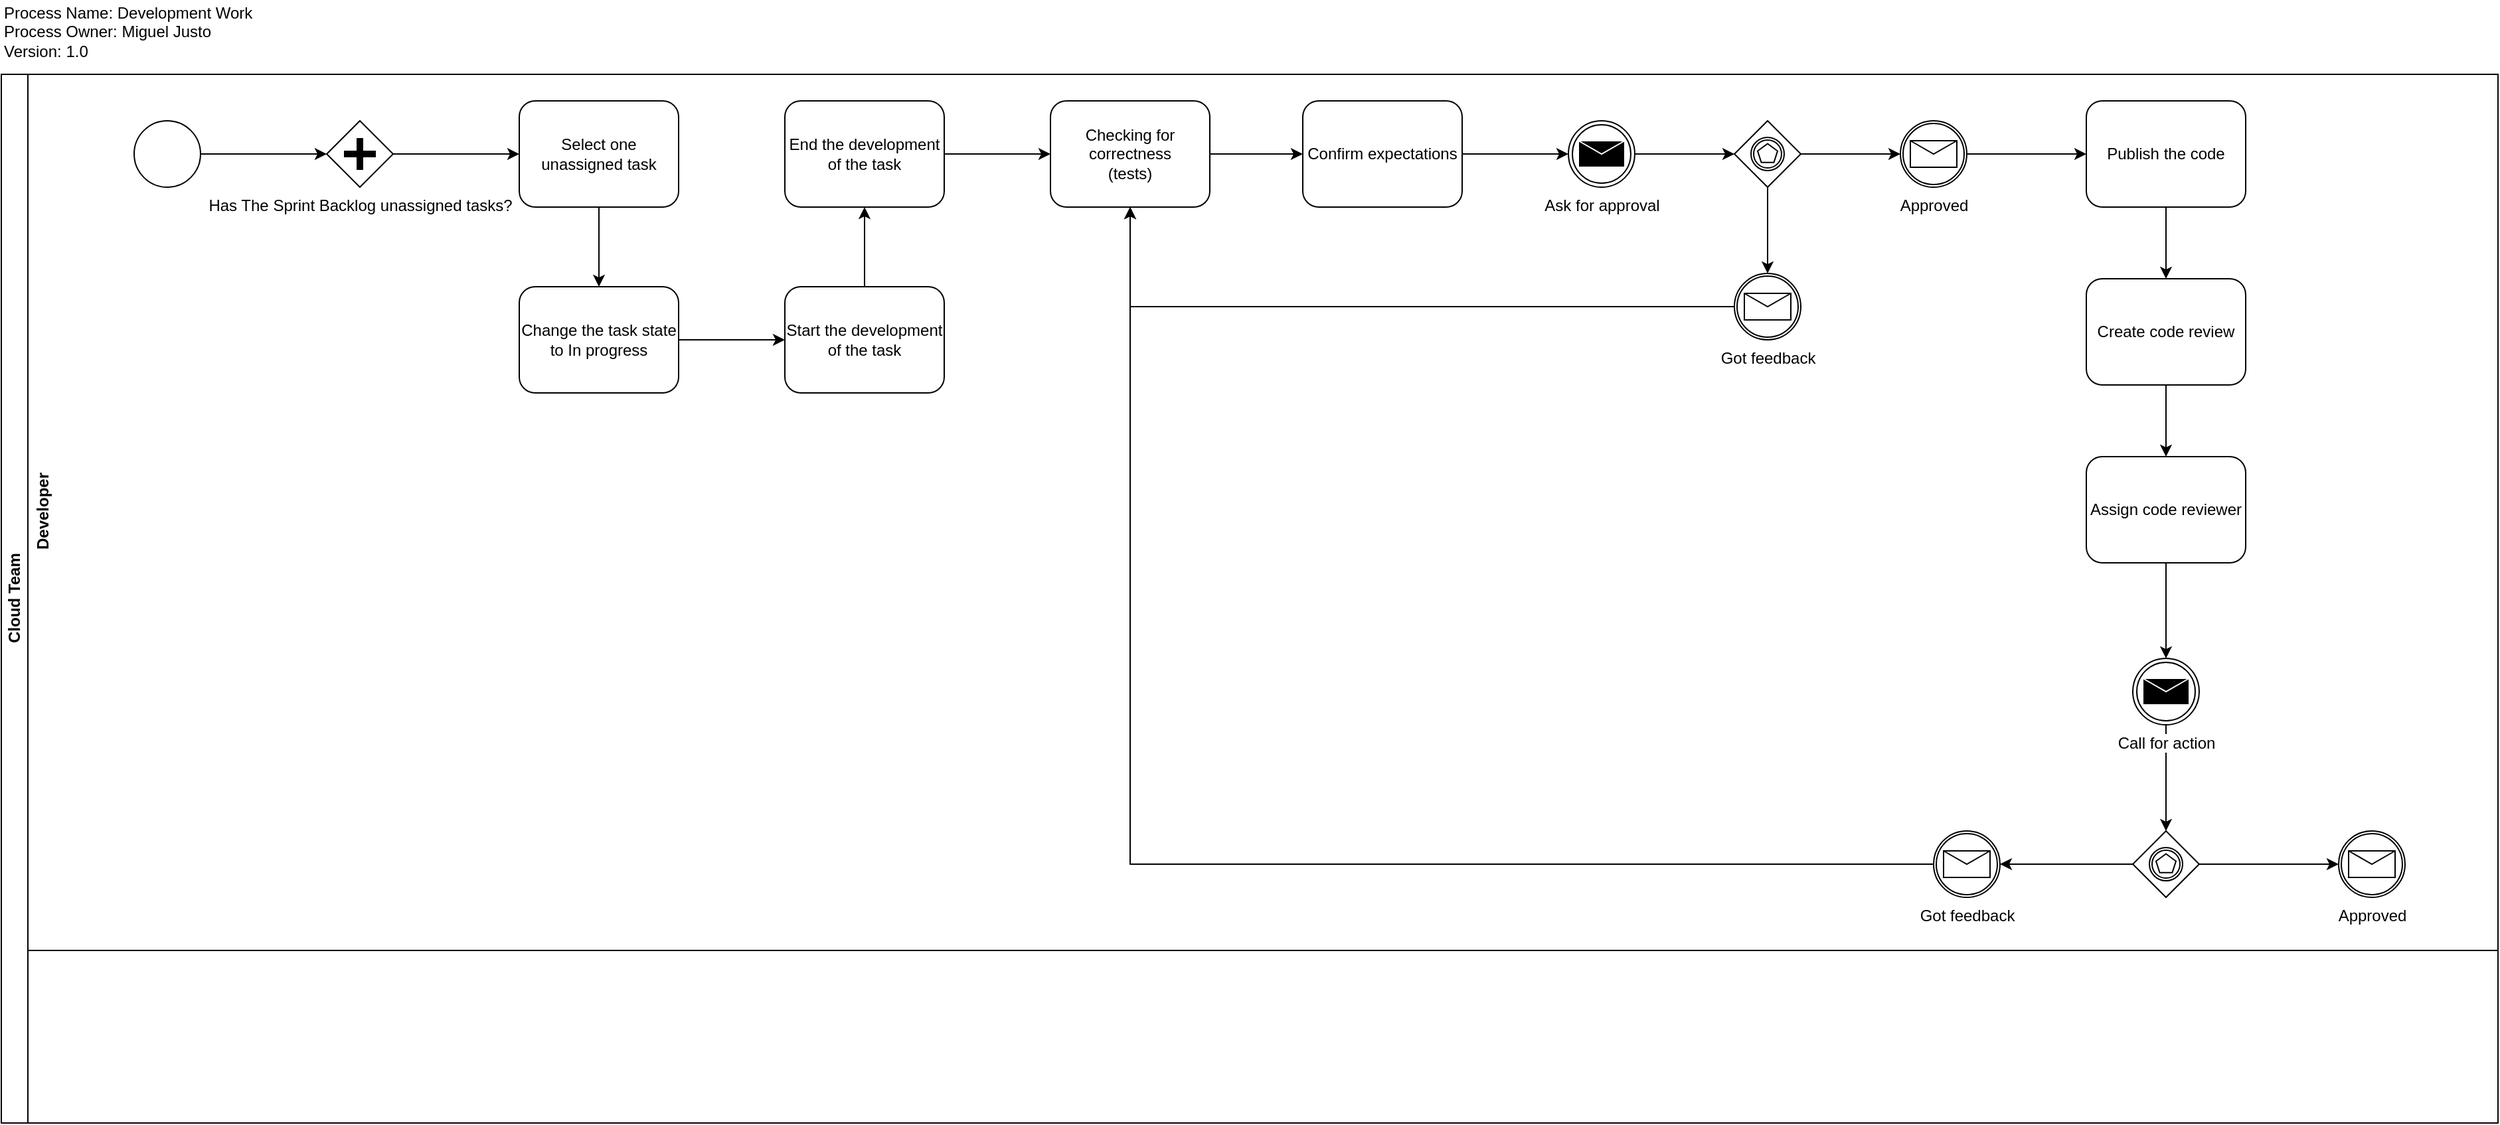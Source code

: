 <mxfile version="10.6.7" type="github"><diagram id="DSqP6H8u0GaW-YJqR6te" name="Page-1"><mxGraphModel dx="3127" dy="2239" grid="1" gridSize="10" guides="1" tooltips="1" connect="1" arrows="1" fold="1" page="1" pageScale="1" pageWidth="850" pageHeight="1100" math="0" shadow="0"><root><mxCell id="0"/><mxCell id="1" parent="0"/><mxCell id="5XJA-QkHlfvKg4zll7dO-1" value="Cloud Team" style="swimlane;html=1;horizontal=0;startSize=20;" vertex="1" parent="1"><mxGeometry x="-100" y="-360" width="1880" height="790" as="geometry"/></mxCell><mxCell id="5XJA-QkHlfvKg4zll7dO-2" value="Developer" style="swimlane;html=1;horizontal=0;swimlaneLine=0;" vertex="1" parent="5XJA-QkHlfvKg4zll7dO-1"><mxGeometry x="20" width="1860" height="660" as="geometry"/></mxCell><mxCell id="5XJA-QkHlfvKg4zll7dO-7" style="edgeStyle=orthogonalEdgeStyle;rounded=0;orthogonalLoop=1;jettySize=auto;html=1;exitX=1;exitY=0.5;exitDx=0;exitDy=0;entryX=0;entryY=0.5;entryDx=0;entryDy=0;" edge="1" parent="5XJA-QkHlfvKg4zll7dO-2" source="5XJA-QkHlfvKg4zll7dO-4" target="5XJA-QkHlfvKg4zll7dO-5"><mxGeometry relative="1" as="geometry"/></mxCell><mxCell id="5XJA-QkHlfvKg4zll7dO-4" value="" style="shape=mxgraph.bpmn.shape;html=1;verticalLabelPosition=bottom;labelBackgroundColor=#ffffff;verticalAlign=top;align=center;perimeter=ellipsePerimeter;outlineConnect=0;outline=standard;symbol=general;" vertex="1" parent="5XJA-QkHlfvKg4zll7dO-2"><mxGeometry x="80" y="35" width="50" height="50" as="geometry"/></mxCell><mxCell id="5XJA-QkHlfvKg4zll7dO-8" style="edgeStyle=orthogonalEdgeStyle;rounded=0;orthogonalLoop=1;jettySize=auto;html=1;exitX=1;exitY=0.5;exitDx=0;exitDy=0;entryX=0;entryY=0.5;entryDx=0;entryDy=0;" edge="1" parent="5XJA-QkHlfvKg4zll7dO-2" source="5XJA-QkHlfvKg4zll7dO-5" target="5XJA-QkHlfvKg4zll7dO-6"><mxGeometry relative="1" as="geometry"/></mxCell><mxCell id="5XJA-QkHlfvKg4zll7dO-5" value="Has The Sprint Backlog unassigned tasks?" style="shape=mxgraph.bpmn.shape;html=1;verticalLabelPosition=bottom;labelBackgroundColor=#ffffff;verticalAlign=top;align=center;perimeter=rhombusPerimeter;background=gateway;outlineConnect=0;outline=none;symbol=parallelGw;" vertex="1" parent="5XJA-QkHlfvKg4zll7dO-2"><mxGeometry x="225" y="35" width="50" height="50" as="geometry"/></mxCell><mxCell id="5XJA-QkHlfvKg4zll7dO-32" style="edgeStyle=orthogonalEdgeStyle;rounded=0;orthogonalLoop=1;jettySize=auto;html=1;exitX=0.5;exitY=1;exitDx=0;exitDy=0;entryX=0.5;entryY=0;entryDx=0;entryDy=0;" edge="1" parent="5XJA-QkHlfvKg4zll7dO-2" source="5XJA-QkHlfvKg4zll7dO-6" target="5XJA-QkHlfvKg4zll7dO-10"><mxGeometry relative="1" as="geometry"/></mxCell><mxCell id="5XJA-QkHlfvKg4zll7dO-6" value="Select one unassigned task" style="shape=ext;rounded=1;html=1;whiteSpace=wrap;" vertex="1" parent="5XJA-QkHlfvKg4zll7dO-2"><mxGeometry x="370" y="20" width="120" height="80" as="geometry"/></mxCell><mxCell id="5XJA-QkHlfvKg4zll7dO-13" style="edgeStyle=orthogonalEdgeStyle;rounded=0;orthogonalLoop=1;jettySize=auto;html=1;exitX=1;exitY=0.5;exitDx=0;exitDy=0;entryX=0;entryY=0.5;entryDx=0;entryDy=0;" edge="1" parent="5XJA-QkHlfvKg4zll7dO-2" source="5XJA-QkHlfvKg4zll7dO-10" target="5XJA-QkHlfvKg4zll7dO-12"><mxGeometry relative="1" as="geometry"/></mxCell><mxCell id="5XJA-QkHlfvKg4zll7dO-10" value="Change the task state to In progress" style="shape=ext;rounded=1;html=1;whiteSpace=wrap;" vertex="1" parent="5XJA-QkHlfvKg4zll7dO-2"><mxGeometry x="370" y="160" width="120" height="80" as="geometry"/></mxCell><mxCell id="5XJA-QkHlfvKg4zll7dO-33" style="edgeStyle=orthogonalEdgeStyle;rounded=0;orthogonalLoop=1;jettySize=auto;html=1;exitX=0.5;exitY=0;exitDx=0;exitDy=0;entryX=0.5;entryY=1;entryDx=0;entryDy=0;" edge="1" parent="5XJA-QkHlfvKg4zll7dO-2" source="5XJA-QkHlfvKg4zll7dO-12" target="5XJA-QkHlfvKg4zll7dO-14"><mxGeometry relative="1" as="geometry"/></mxCell><mxCell id="5XJA-QkHlfvKg4zll7dO-12" value="Start the development of the task" style="shape=ext;rounded=1;html=1;whiteSpace=wrap;" vertex="1" parent="5XJA-QkHlfvKg4zll7dO-2"><mxGeometry x="570" y="160" width="120" height="80" as="geometry"/></mxCell><mxCell id="5XJA-QkHlfvKg4zll7dO-17" style="edgeStyle=orthogonalEdgeStyle;rounded=0;orthogonalLoop=1;jettySize=auto;html=1;exitX=1;exitY=0.5;exitDx=0;exitDy=0;entryX=0;entryY=0.5;entryDx=0;entryDy=0;" edge="1" parent="5XJA-QkHlfvKg4zll7dO-2" source="5XJA-QkHlfvKg4zll7dO-14" target="5XJA-QkHlfvKg4zll7dO-16"><mxGeometry relative="1" as="geometry"/></mxCell><mxCell id="5XJA-QkHlfvKg4zll7dO-14" value="End the development of the task" style="shape=ext;rounded=1;html=1;whiteSpace=wrap;" vertex="1" parent="5XJA-QkHlfvKg4zll7dO-2"><mxGeometry x="570" y="20" width="120" height="80" as="geometry"/></mxCell><mxCell id="5XJA-QkHlfvKg4zll7dO-19" style="edgeStyle=orthogonalEdgeStyle;rounded=0;orthogonalLoop=1;jettySize=auto;html=1;exitX=1;exitY=0.5;exitDx=0;exitDy=0;entryX=0;entryY=0.5;entryDx=0;entryDy=0;" edge="1" parent="5XJA-QkHlfvKg4zll7dO-2" source="5XJA-QkHlfvKg4zll7dO-16" target="5XJA-QkHlfvKg4zll7dO-18"><mxGeometry relative="1" as="geometry"/></mxCell><mxCell id="5XJA-QkHlfvKg4zll7dO-16" value="Checking for correctness&lt;br&gt;(tests)&lt;br&gt;" style="shape=ext;rounded=1;html=1;whiteSpace=wrap;" vertex="1" parent="5XJA-QkHlfvKg4zll7dO-2"><mxGeometry x="770" y="20" width="120" height="80" as="geometry"/></mxCell><mxCell id="5XJA-QkHlfvKg4zll7dO-21" style="edgeStyle=orthogonalEdgeStyle;rounded=0;orthogonalLoop=1;jettySize=auto;html=1;exitX=1;exitY=0.5;exitDx=0;exitDy=0;entryX=0;entryY=0.5;entryDx=0;entryDy=0;" edge="1" parent="5XJA-QkHlfvKg4zll7dO-2" source="5XJA-QkHlfvKg4zll7dO-18" target="5XJA-QkHlfvKg4zll7dO-20"><mxGeometry relative="1" as="geometry"/></mxCell><mxCell id="5XJA-QkHlfvKg4zll7dO-18" value="Confirm expectations" style="shape=ext;rounded=1;html=1;whiteSpace=wrap;" vertex="1" parent="5XJA-QkHlfvKg4zll7dO-2"><mxGeometry x="960" y="20" width="120" height="80" as="geometry"/></mxCell><mxCell id="5XJA-QkHlfvKg4zll7dO-23" style="edgeStyle=orthogonalEdgeStyle;rounded=0;orthogonalLoop=1;jettySize=auto;html=1;exitX=1;exitY=0.5;exitDx=0;exitDy=0;entryX=0;entryY=0.5;entryDx=0;entryDy=0;" edge="1" parent="5XJA-QkHlfvKg4zll7dO-2" source="5XJA-QkHlfvKg4zll7dO-20" target="5XJA-QkHlfvKg4zll7dO-22"><mxGeometry relative="1" as="geometry"/></mxCell><mxCell id="5XJA-QkHlfvKg4zll7dO-20" value="Ask for approval" style="shape=mxgraph.bpmn.shape;html=1;verticalLabelPosition=bottom;labelBackgroundColor=#ffffff;verticalAlign=top;align=center;perimeter=ellipsePerimeter;outlineConnect=0;outline=throwing;symbol=message;" vertex="1" parent="5XJA-QkHlfvKg4zll7dO-2"><mxGeometry x="1160" y="35" width="50" height="50" as="geometry"/></mxCell><mxCell id="5XJA-QkHlfvKg4zll7dO-28" style="edgeStyle=orthogonalEdgeStyle;rounded=0;orthogonalLoop=1;jettySize=auto;html=1;exitX=1;exitY=0.5;exitDx=0;exitDy=0;entryX=0;entryY=0.5;entryDx=0;entryDy=0;" edge="1" parent="5XJA-QkHlfvKg4zll7dO-2" source="5XJA-QkHlfvKg4zll7dO-22" target="5XJA-QkHlfvKg4zll7dO-27"><mxGeometry relative="1" as="geometry"/></mxCell><mxCell id="5XJA-QkHlfvKg4zll7dO-30" style="edgeStyle=orthogonalEdgeStyle;rounded=0;orthogonalLoop=1;jettySize=auto;html=1;exitX=0.5;exitY=1;exitDx=0;exitDy=0;entryX=0.5;entryY=0;entryDx=0;entryDy=0;" edge="1" parent="5XJA-QkHlfvKg4zll7dO-2" source="5XJA-QkHlfvKg4zll7dO-22" target="5XJA-QkHlfvKg4zll7dO-29"><mxGeometry relative="1" as="geometry"/></mxCell><mxCell id="5XJA-QkHlfvKg4zll7dO-22" value="" style="shape=mxgraph.bpmn.shape;html=1;verticalLabelPosition=bottom;labelBackgroundColor=#ffffff;verticalAlign=top;align=center;perimeter=rhombusPerimeter;background=gateway;outlineConnect=0;outline=catching;symbol=multiple;" vertex="1" parent="5XJA-QkHlfvKg4zll7dO-2"><mxGeometry x="1285" y="35" width="50" height="50" as="geometry"/></mxCell><mxCell id="5XJA-QkHlfvKg4zll7dO-36" style="edgeStyle=orthogonalEdgeStyle;rounded=0;orthogonalLoop=1;jettySize=auto;html=1;exitX=1;exitY=0.5;exitDx=0;exitDy=0;entryX=0;entryY=0.5;entryDx=0;entryDy=0;" edge="1" parent="5XJA-QkHlfvKg4zll7dO-2" source="5XJA-QkHlfvKg4zll7dO-27" target="5XJA-QkHlfvKg4zll7dO-35"><mxGeometry relative="1" as="geometry"/></mxCell><mxCell id="5XJA-QkHlfvKg4zll7dO-27" value="Approved" style="shape=mxgraph.bpmn.shape;html=1;verticalLabelPosition=bottom;labelBackgroundColor=#ffffff;verticalAlign=top;align=center;perimeter=ellipsePerimeter;outlineConnect=0;outline=boundInt;symbol=message;" vertex="1" parent="5XJA-QkHlfvKg4zll7dO-2"><mxGeometry x="1410" y="35" width="50" height="50" as="geometry"/></mxCell><mxCell id="5XJA-QkHlfvKg4zll7dO-31" style="edgeStyle=orthogonalEdgeStyle;rounded=0;orthogonalLoop=1;jettySize=auto;html=1;exitX=0;exitY=0.5;exitDx=0;exitDy=0;entryX=0.5;entryY=1;entryDx=0;entryDy=0;" edge="1" parent="5XJA-QkHlfvKg4zll7dO-2" source="5XJA-QkHlfvKg4zll7dO-29" target="5XJA-QkHlfvKg4zll7dO-16"><mxGeometry relative="1" as="geometry"/></mxCell><mxCell id="5XJA-QkHlfvKg4zll7dO-29" value="Got feedback" style="shape=mxgraph.bpmn.shape;html=1;verticalLabelPosition=bottom;labelBackgroundColor=#ffffff;verticalAlign=top;align=center;perimeter=ellipsePerimeter;outlineConnect=0;outline=boundInt;symbol=message;" vertex="1" parent="5XJA-QkHlfvKg4zll7dO-2"><mxGeometry x="1285" y="150" width="50" height="50" as="geometry"/></mxCell><mxCell id="5XJA-QkHlfvKg4zll7dO-38" style="edgeStyle=orthogonalEdgeStyle;rounded=0;orthogonalLoop=1;jettySize=auto;html=1;exitX=0.5;exitY=1;exitDx=0;exitDy=0;entryX=0.5;entryY=0;entryDx=0;entryDy=0;" edge="1" parent="5XJA-QkHlfvKg4zll7dO-2" source="5XJA-QkHlfvKg4zll7dO-35" target="5XJA-QkHlfvKg4zll7dO-37"><mxGeometry relative="1" as="geometry"/></mxCell><mxCell id="5XJA-QkHlfvKg4zll7dO-35" value="Publish the code" style="shape=ext;rounded=1;html=1;whiteSpace=wrap;" vertex="1" parent="5XJA-QkHlfvKg4zll7dO-2"><mxGeometry x="1550" y="20" width="120" height="80" as="geometry"/></mxCell><mxCell id="5XJA-QkHlfvKg4zll7dO-40" style="edgeStyle=orthogonalEdgeStyle;rounded=0;orthogonalLoop=1;jettySize=auto;html=1;exitX=0.5;exitY=1;exitDx=0;exitDy=0;entryX=0.5;entryY=0;entryDx=0;entryDy=0;" edge="1" parent="5XJA-QkHlfvKg4zll7dO-2" source="5XJA-QkHlfvKg4zll7dO-37" target="5XJA-QkHlfvKg4zll7dO-39"><mxGeometry relative="1" as="geometry"/></mxCell><mxCell id="5XJA-QkHlfvKg4zll7dO-37" value="Create code review" style="shape=ext;rounded=1;html=1;whiteSpace=wrap;" vertex="1" parent="5XJA-QkHlfvKg4zll7dO-2"><mxGeometry x="1550" y="154" width="120" height="80" as="geometry"/></mxCell><mxCell id="5XJA-QkHlfvKg4zll7dO-42" style="edgeStyle=orthogonalEdgeStyle;rounded=0;orthogonalLoop=1;jettySize=auto;html=1;exitX=0.5;exitY=1;exitDx=0;exitDy=0;entryX=0.5;entryY=0;entryDx=0;entryDy=0;" edge="1" parent="5XJA-QkHlfvKg4zll7dO-2" source="5XJA-QkHlfvKg4zll7dO-39" target="5XJA-QkHlfvKg4zll7dO-41"><mxGeometry relative="1" as="geometry"/></mxCell><mxCell id="5XJA-QkHlfvKg4zll7dO-39" value="Assign code reviewer" style="shape=ext;rounded=1;html=1;whiteSpace=wrap;" vertex="1" parent="5XJA-QkHlfvKg4zll7dO-2"><mxGeometry x="1550" y="288" width="120" height="80" as="geometry"/></mxCell><mxCell id="5XJA-QkHlfvKg4zll7dO-44" style="edgeStyle=orthogonalEdgeStyle;rounded=0;orthogonalLoop=1;jettySize=auto;html=1;exitX=0.5;exitY=1;exitDx=0;exitDy=0;" edge="1" parent="5XJA-QkHlfvKg4zll7dO-2" source="5XJA-QkHlfvKg4zll7dO-41" target="5XJA-QkHlfvKg4zll7dO-43"><mxGeometry relative="1" as="geometry"/></mxCell><mxCell id="5XJA-QkHlfvKg4zll7dO-41" value="Call for action" style="shape=mxgraph.bpmn.shape;html=1;verticalLabelPosition=bottom;labelBackgroundColor=#ffffff;verticalAlign=top;align=center;perimeter=ellipsePerimeter;outlineConnect=0;outline=throwing;symbol=message;" vertex="1" parent="5XJA-QkHlfvKg4zll7dO-2"><mxGeometry x="1585" y="440" width="50" height="50" as="geometry"/></mxCell><mxCell id="5XJA-QkHlfvKg4zll7dO-46" style="edgeStyle=orthogonalEdgeStyle;rounded=0;orthogonalLoop=1;jettySize=auto;html=1;exitX=0;exitY=0.5;exitDx=0;exitDy=0;entryX=1;entryY=0.5;entryDx=0;entryDy=0;" edge="1" parent="5XJA-QkHlfvKg4zll7dO-2" source="5XJA-QkHlfvKg4zll7dO-43" target="5XJA-QkHlfvKg4zll7dO-45"><mxGeometry relative="1" as="geometry"/></mxCell><mxCell id="5XJA-QkHlfvKg4zll7dO-49" style="edgeStyle=orthogonalEdgeStyle;rounded=0;orthogonalLoop=1;jettySize=auto;html=1;exitX=1;exitY=0.5;exitDx=0;exitDy=0;" edge="1" parent="5XJA-QkHlfvKg4zll7dO-2" source="5XJA-QkHlfvKg4zll7dO-43" target="5XJA-QkHlfvKg4zll7dO-48"><mxGeometry relative="1" as="geometry"/></mxCell><mxCell id="5XJA-QkHlfvKg4zll7dO-43" value="" style="shape=mxgraph.bpmn.shape;html=1;verticalLabelPosition=bottom;labelBackgroundColor=#ffffff;verticalAlign=top;align=center;perimeter=rhombusPerimeter;background=gateway;outlineConnect=0;outline=boundInt;symbol=multiple;" vertex="1" parent="5XJA-QkHlfvKg4zll7dO-2"><mxGeometry x="1585" y="570" width="50" height="50" as="geometry"/></mxCell><mxCell id="5XJA-QkHlfvKg4zll7dO-47" style="edgeStyle=orthogonalEdgeStyle;rounded=0;orthogonalLoop=1;jettySize=auto;html=1;exitX=0;exitY=0.5;exitDx=0;exitDy=0;entryX=0.5;entryY=1;entryDx=0;entryDy=0;" edge="1" parent="5XJA-QkHlfvKg4zll7dO-2" source="5XJA-QkHlfvKg4zll7dO-45" target="5XJA-QkHlfvKg4zll7dO-16"><mxGeometry relative="1" as="geometry"/></mxCell><mxCell id="5XJA-QkHlfvKg4zll7dO-45" value="Got feedback" style="shape=mxgraph.bpmn.shape;html=1;verticalLabelPosition=bottom;labelBackgroundColor=#ffffff;verticalAlign=top;align=center;perimeter=ellipsePerimeter;outlineConnect=0;outline=boundInt;symbol=message;" vertex="1" parent="5XJA-QkHlfvKg4zll7dO-2"><mxGeometry x="1435" y="570" width="50" height="50" as="geometry"/></mxCell><mxCell id="5XJA-QkHlfvKg4zll7dO-48" value="Approved" style="shape=mxgraph.bpmn.shape;html=1;verticalLabelPosition=bottom;labelBackgroundColor=#ffffff;verticalAlign=top;align=center;perimeter=ellipsePerimeter;outlineConnect=0;outline=boundInt;symbol=message;" vertex="1" parent="5XJA-QkHlfvKg4zll7dO-2"><mxGeometry x="1740" y="570" width="50" height="50" as="geometry"/></mxCell><mxCell id="5XJA-QkHlfvKg4zll7dO-34" value="Process Name: Development Work&lt;br&gt;Process Owner: Miguel Justo&lt;br&gt;Version: 1.0&lt;br&gt;" style="text;html=1;resizable=0;points=[];autosize=1;align=left;verticalAlign=top;spacingTop=-4;" vertex="1" parent="1"><mxGeometry x="-100" y="-416" width="200" height="40" as="geometry"/></mxCell></root></mxGraphModel></diagram></mxfile>